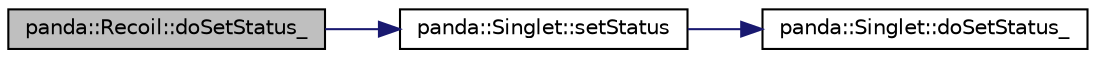 digraph G
{
  edge [fontname="Helvetica",fontsize="10",labelfontname="Helvetica",labelfontsize="10"];
  node [fontname="Helvetica",fontsize="10",shape=record];
  rankdir=LR;
  Node1 [label="panda::Recoil::doSetStatus_",height=0.2,width=0.4,color="black", fillcolor="grey75", style="filled" fontcolor="black"];
  Node1 -> Node2 [color="midnightblue",fontsize="10",style="solid"];
  Node2 [label="panda::Singlet::setStatus",height=0.2,width=0.4,color="black", fillcolor="white", style="filled",URL="$classpanda_1_1Singlet.html#a7b38d2165f30ed45922939a806708602",tooltip="Set status of branches to true (matching branch) or false (vetoed branch)."];
  Node2 -> Node3 [color="midnightblue",fontsize="10",style="solid"];
  Node3 [label="panda::Singlet::doSetStatus_",height=0.2,width=0.4,color="black", fillcolor="white", style="filled",URL="$classpanda_1_1Singlet.html#a660799e379f7949f3b8e2d74f6e1ddb2"];
}
